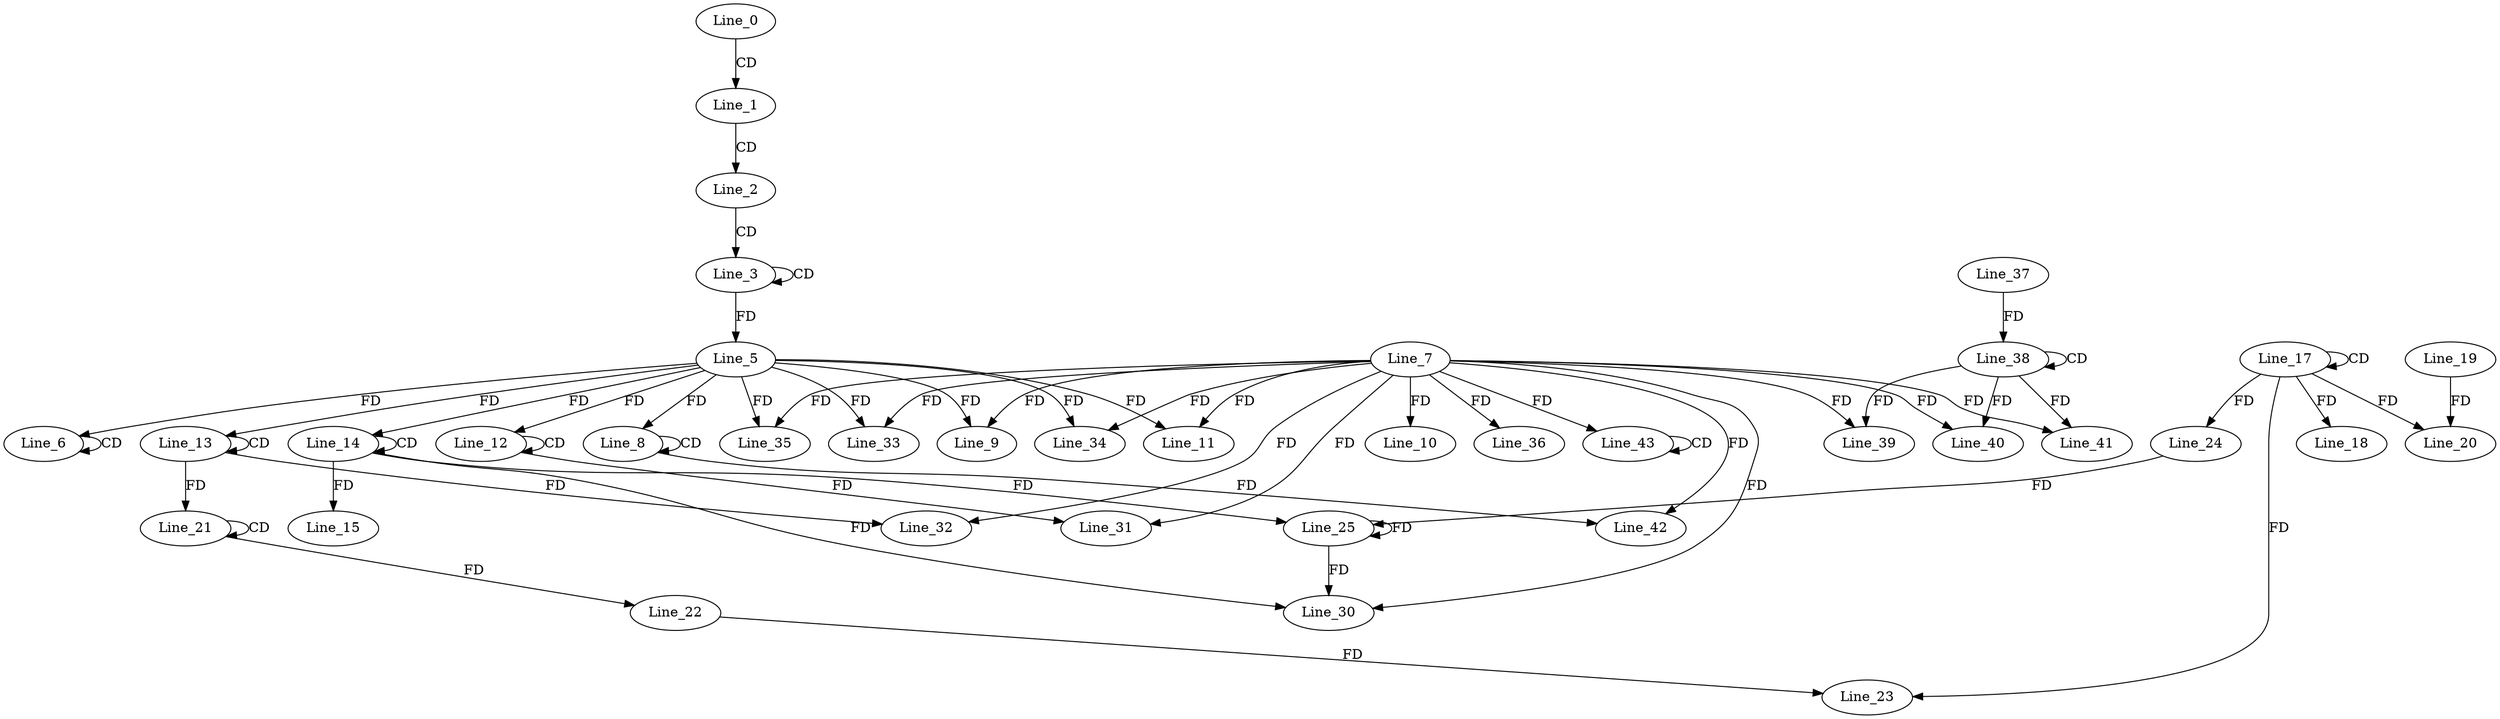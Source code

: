 digraph G {
  Line_0;
  Line_1;
  Line_2;
  Line_3;
  Line_3;
  Line_5;
  Line_6;
  Line_6;
  Line_5;
  Line_8;
  Line_8;
  Line_7;
  Line_9;
  Line_9;
  Line_10;
  Line_11;
  Line_11;
  Line_12;
  Line_12;
  Line_13;
  Line_13;
  Line_14;
  Line_14;
  Line_15;
  Line_17;
  Line_17;
  Line_18;
  Line_20;
  Line_19;
  Line_20;
  Line_21;
  Line_21;
  Line_22;
  Line_23;
  Line_22;
  Line_23;
  Line_24;
  Line_25;
  Line_25;
  Line_24;
  Line_30;
  Line_31;
  Line_32;
  Line_33;
  Line_33;
  Line_34;
  Line_34;
  Line_35;
  Line_35;
  Line_36;
  Line_38;
  Line_38;
  Line_37;
  Line_39;
  Line_39;
  Line_40;
  Line_40;
  Line_41;
  Line_41;
  Line_42;
  Line_43;
  Line_43;
  Line_0 -> Line_1 [ label="CD" ];
  Line_1 -> Line_2 [ label="CD" ];
  Line_2 -> Line_3 [ label="CD" ];
  Line_3 -> Line_3 [ label="CD" ];
  Line_3 -> Line_5 [ label="FD" ];
  Line_6 -> Line_6 [ label="CD" ];
  Line_5 -> Line_6 [ label="FD" ];
  Line_8 -> Line_8 [ label="CD" ];
  Line_5 -> Line_8 [ label="FD" ];
  Line_7 -> Line_9 [ label="FD" ];
  Line_5 -> Line_9 [ label="FD" ];
  Line_7 -> Line_10 [ label="FD" ];
  Line_7 -> Line_11 [ label="FD" ];
  Line_5 -> Line_11 [ label="FD" ];
  Line_12 -> Line_12 [ label="CD" ];
  Line_5 -> Line_12 [ label="FD" ];
  Line_13 -> Line_13 [ label="CD" ];
  Line_5 -> Line_13 [ label="FD" ];
  Line_14 -> Line_14 [ label="CD" ];
  Line_5 -> Line_14 [ label="FD" ];
  Line_14 -> Line_15 [ label="FD" ];
  Line_17 -> Line_17 [ label="CD" ];
  Line_17 -> Line_18 [ label="FD" ];
  Line_17 -> Line_20 [ label="FD" ];
  Line_19 -> Line_20 [ label="FD" ];
  Line_21 -> Line_21 [ label="CD" ];
  Line_13 -> Line_21 [ label="FD" ];
  Line_21 -> Line_22 [ label="FD" ];
  Line_17 -> Line_23 [ label="FD" ];
  Line_22 -> Line_23 [ label="FD" ];
  Line_17 -> Line_24 [ label="FD" ];
  Line_14 -> Line_25 [ label="FD" ];
  Line_25 -> Line_25 [ label="FD" ];
  Line_24 -> Line_25 [ label="FD" ];
  Line_7 -> Line_30 [ label="FD" ];
  Line_14 -> Line_30 [ label="FD" ];
  Line_25 -> Line_30 [ label="FD" ];
  Line_7 -> Line_31 [ label="FD" ];
  Line_12 -> Line_31 [ label="FD" ];
  Line_7 -> Line_32 [ label="FD" ];
  Line_13 -> Line_32 [ label="FD" ];
  Line_7 -> Line_33 [ label="FD" ];
  Line_5 -> Line_33 [ label="FD" ];
  Line_7 -> Line_34 [ label="FD" ];
  Line_5 -> Line_34 [ label="FD" ];
  Line_7 -> Line_35 [ label="FD" ];
  Line_5 -> Line_35 [ label="FD" ];
  Line_7 -> Line_36 [ label="FD" ];
  Line_38 -> Line_38 [ label="CD" ];
  Line_37 -> Line_38 [ label="FD" ];
  Line_7 -> Line_39 [ label="FD" ];
  Line_38 -> Line_39 [ label="FD" ];
  Line_7 -> Line_40 [ label="FD" ];
  Line_38 -> Line_40 [ label="FD" ];
  Line_7 -> Line_41 [ label="FD" ];
  Line_38 -> Line_41 [ label="FD" ];
  Line_7 -> Line_42 [ label="FD" ];
  Line_8 -> Line_42 [ label="FD" ];
  Line_43 -> Line_43 [ label="CD" ];
  Line_7 -> Line_43 [ label="FD" ];
}
